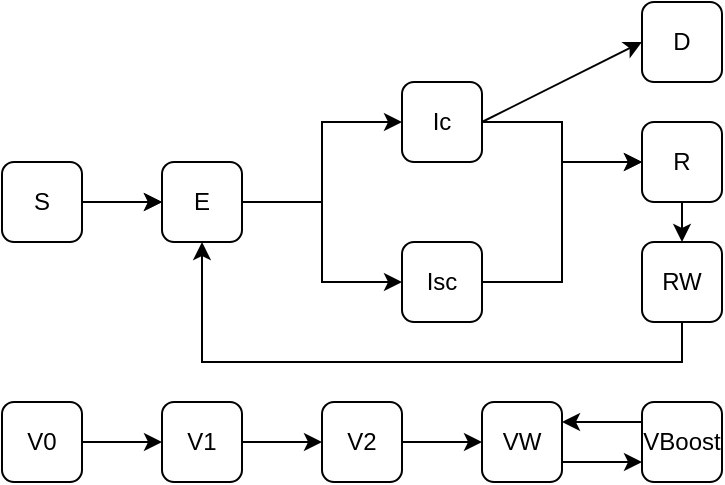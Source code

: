 <mxfile version="21.5.2" type="device">
  <diagram id="OrkIbrztJ1y_XgYg2KO4" name="Page-1">
    <mxGraphModel dx="830" dy="465" grid="1" gridSize="10" guides="1" tooltips="1" connect="1" arrows="1" fold="1" page="1" pageScale="1" pageWidth="850" pageHeight="1100" math="0" shadow="0">
      <root>
        <mxCell id="0" />
        <mxCell id="1" parent="0" />
        <mxCell id="s0rYcjBngIkmkLEhmVyZ-11" value="" style="edgeStyle=orthogonalEdgeStyle;rounded=0;orthogonalLoop=1;jettySize=auto;html=1;" parent="1" source="s0rYcjBngIkmkLEhmVyZ-1" target="s0rYcjBngIkmkLEhmVyZ-3" edge="1">
          <mxGeometry relative="1" as="geometry" />
        </mxCell>
        <mxCell id="s0rYcjBngIkmkLEhmVyZ-1" value="S" style="rounded=1;whiteSpace=wrap;html=1;" parent="1" vertex="1">
          <mxGeometry x="120" y="280" width="40" height="40" as="geometry" />
        </mxCell>
        <mxCell id="IHAdKnhki5GRrNBpXUjF-5" style="edgeStyle=orthogonalEdgeStyle;rounded=0;orthogonalLoop=1;jettySize=auto;html=1;exitX=1;exitY=0.5;exitDx=0;exitDy=0;entryX=0;entryY=0.5;entryDx=0;entryDy=0;" edge="1" parent="1" source="s0rYcjBngIkmkLEhmVyZ-3" target="s0rYcjBngIkmkLEhmVyZ-5">
          <mxGeometry relative="1" as="geometry" />
        </mxCell>
        <mxCell id="IHAdKnhki5GRrNBpXUjF-6" style="edgeStyle=orthogonalEdgeStyle;rounded=0;orthogonalLoop=1;jettySize=auto;html=1;exitX=1;exitY=0.5;exitDx=0;exitDy=0;entryX=0;entryY=0.5;entryDx=0;entryDy=0;" edge="1" parent="1" source="s0rYcjBngIkmkLEhmVyZ-3" target="s0rYcjBngIkmkLEhmVyZ-4">
          <mxGeometry relative="1" as="geometry" />
        </mxCell>
        <mxCell id="s0rYcjBngIkmkLEhmVyZ-3" value="E" style="rounded=1;whiteSpace=wrap;html=1;" parent="1" vertex="1">
          <mxGeometry x="200" y="280" width="40" height="40" as="geometry" />
        </mxCell>
        <mxCell id="IHAdKnhki5GRrNBpXUjF-7" style="edgeStyle=orthogonalEdgeStyle;rounded=0;orthogonalLoop=1;jettySize=auto;html=1;exitX=1;exitY=0.5;exitDx=0;exitDy=0;entryX=0;entryY=0.5;entryDx=0;entryDy=0;" edge="1" parent="1" source="s0rYcjBngIkmkLEhmVyZ-4" target="s0rYcjBngIkmkLEhmVyZ-6">
          <mxGeometry relative="1" as="geometry" />
        </mxCell>
        <mxCell id="IHAdKnhki5GRrNBpXUjF-9" style="rounded=0;orthogonalLoop=1;jettySize=auto;html=1;exitX=1;exitY=0.5;exitDx=0;exitDy=0;entryX=0;entryY=0.5;entryDx=0;entryDy=0;" edge="1" parent="1" source="s0rYcjBngIkmkLEhmVyZ-4" target="s0rYcjBngIkmkLEhmVyZ-7">
          <mxGeometry relative="1" as="geometry" />
        </mxCell>
        <mxCell id="s0rYcjBngIkmkLEhmVyZ-4" value="Ic" style="rounded=1;whiteSpace=wrap;html=1;" parent="1" vertex="1">
          <mxGeometry x="320" y="240" width="40" height="40" as="geometry" />
        </mxCell>
        <mxCell id="IHAdKnhki5GRrNBpXUjF-8" style="edgeStyle=orthogonalEdgeStyle;rounded=0;orthogonalLoop=1;jettySize=auto;html=1;exitX=1;exitY=0.5;exitDx=0;exitDy=0;entryX=0;entryY=0.5;entryDx=0;entryDy=0;" edge="1" parent="1" source="s0rYcjBngIkmkLEhmVyZ-5" target="s0rYcjBngIkmkLEhmVyZ-6">
          <mxGeometry relative="1" as="geometry" />
        </mxCell>
        <mxCell id="s0rYcjBngIkmkLEhmVyZ-5" value="Isc" style="rounded=1;whiteSpace=wrap;html=1;" parent="1" vertex="1">
          <mxGeometry x="320" y="320" width="40" height="40" as="geometry" />
        </mxCell>
        <mxCell id="IHAdKnhki5GRrNBpXUjF-15" style="edgeStyle=orthogonalEdgeStyle;rounded=0;orthogonalLoop=1;jettySize=auto;html=1;exitX=0.5;exitY=1;exitDx=0;exitDy=0;entryX=0.5;entryY=0;entryDx=0;entryDy=0;" edge="1" parent="1" source="s0rYcjBngIkmkLEhmVyZ-6" target="IHAdKnhki5GRrNBpXUjF-13">
          <mxGeometry relative="1" as="geometry" />
        </mxCell>
        <mxCell id="s0rYcjBngIkmkLEhmVyZ-6" value="R" style="rounded=1;whiteSpace=wrap;html=1;" parent="1" vertex="1">
          <mxGeometry x="440" y="260" width="40" height="40" as="geometry" />
        </mxCell>
        <mxCell id="s0rYcjBngIkmkLEhmVyZ-7" value="D" style="rounded=1;whiteSpace=wrap;html=1;" parent="1" vertex="1">
          <mxGeometry x="440" y="200" width="40" height="40" as="geometry" />
        </mxCell>
        <mxCell id="s0rYcjBngIkmkLEhmVyZ-10" value="" style="endArrow=classic;html=1;rounded=0;entryX=0;entryY=0.5;entryDx=0;entryDy=0;" parent="1" target="s0rYcjBngIkmkLEhmVyZ-3" edge="1">
          <mxGeometry width="50" height="50" relative="1" as="geometry">
            <mxPoint x="160" y="300" as="sourcePoint" />
            <mxPoint x="210" y="250" as="targetPoint" />
          </mxGeometry>
        </mxCell>
        <mxCell id="s0rYcjBngIkmkLEhmVyZ-26" value="" style="edgeStyle=orthogonalEdgeStyle;rounded=0;orthogonalLoop=1;jettySize=auto;html=1;" parent="1" source="s0rYcjBngIkmkLEhmVyZ-19" target="s0rYcjBngIkmkLEhmVyZ-20" edge="1">
          <mxGeometry relative="1" as="geometry" />
        </mxCell>
        <mxCell id="s0rYcjBngIkmkLEhmVyZ-19" value="V1" style="rounded=1;whiteSpace=wrap;html=1;" parent="1" vertex="1">
          <mxGeometry x="200" y="400" width="40" height="40" as="geometry" />
        </mxCell>
        <mxCell id="s0rYcjBngIkmkLEhmVyZ-27" value="" style="edgeStyle=orthogonalEdgeStyle;rounded=0;orthogonalLoop=1;jettySize=auto;html=1;" parent="1" source="s0rYcjBngIkmkLEhmVyZ-20" target="s0rYcjBngIkmkLEhmVyZ-21" edge="1">
          <mxGeometry relative="1" as="geometry" />
        </mxCell>
        <mxCell id="s0rYcjBngIkmkLEhmVyZ-20" value="V2" style="rounded=1;whiteSpace=wrap;html=1;" parent="1" vertex="1">
          <mxGeometry x="280" y="400" width="40" height="40" as="geometry" />
        </mxCell>
        <mxCell id="IHAdKnhki5GRrNBpXUjF-3" style="edgeStyle=orthogonalEdgeStyle;rounded=0;orthogonalLoop=1;jettySize=auto;html=1;exitX=1;exitY=0.75;exitDx=0;exitDy=0;entryX=0;entryY=0.75;entryDx=0;entryDy=0;" edge="1" parent="1" source="s0rYcjBngIkmkLEhmVyZ-21" target="s0rYcjBngIkmkLEhmVyZ-22">
          <mxGeometry relative="1" as="geometry" />
        </mxCell>
        <mxCell id="s0rYcjBngIkmkLEhmVyZ-21" value="VW" style="rounded=1;whiteSpace=wrap;html=1;" parent="1" vertex="1">
          <mxGeometry x="360" y="400" width="40" height="40" as="geometry" />
        </mxCell>
        <mxCell id="IHAdKnhki5GRrNBpXUjF-4" style="edgeStyle=orthogonalEdgeStyle;rounded=0;orthogonalLoop=1;jettySize=auto;html=1;exitX=0;exitY=0.25;exitDx=0;exitDy=0;entryX=1;entryY=0.25;entryDx=0;entryDy=0;" edge="1" parent="1" source="s0rYcjBngIkmkLEhmVyZ-22" target="s0rYcjBngIkmkLEhmVyZ-21">
          <mxGeometry relative="1" as="geometry" />
        </mxCell>
        <mxCell id="s0rYcjBngIkmkLEhmVyZ-22" value="VBoost" style="rounded=1;whiteSpace=wrap;html=1;" parent="1" vertex="1">
          <mxGeometry x="440" y="400" width="40" height="40" as="geometry" />
        </mxCell>
        <mxCell id="IHAdKnhki5GRrNBpXUjF-2" style="edgeStyle=orthogonalEdgeStyle;rounded=0;orthogonalLoop=1;jettySize=auto;html=1;exitX=1;exitY=0.5;exitDx=0;exitDy=0;entryX=0;entryY=0.5;entryDx=0;entryDy=0;" edge="1" parent="1" source="IHAdKnhki5GRrNBpXUjF-1" target="s0rYcjBngIkmkLEhmVyZ-19">
          <mxGeometry relative="1" as="geometry" />
        </mxCell>
        <mxCell id="IHAdKnhki5GRrNBpXUjF-1" value="V0" style="rounded=1;whiteSpace=wrap;html=1;" vertex="1" parent="1">
          <mxGeometry x="120" y="400" width="40" height="40" as="geometry" />
        </mxCell>
        <mxCell id="IHAdKnhki5GRrNBpXUjF-14" style="edgeStyle=orthogonalEdgeStyle;rounded=0;orthogonalLoop=1;jettySize=auto;html=1;exitX=0.5;exitY=1;exitDx=0;exitDy=0;entryX=0.5;entryY=1;entryDx=0;entryDy=0;" edge="1" parent="1" source="IHAdKnhki5GRrNBpXUjF-13" target="s0rYcjBngIkmkLEhmVyZ-3">
          <mxGeometry relative="1" as="geometry" />
        </mxCell>
        <mxCell id="IHAdKnhki5GRrNBpXUjF-13" value="RW" style="rounded=1;whiteSpace=wrap;html=1;" vertex="1" parent="1">
          <mxGeometry x="440" y="320" width="40" height="40" as="geometry" />
        </mxCell>
      </root>
    </mxGraphModel>
  </diagram>
</mxfile>
